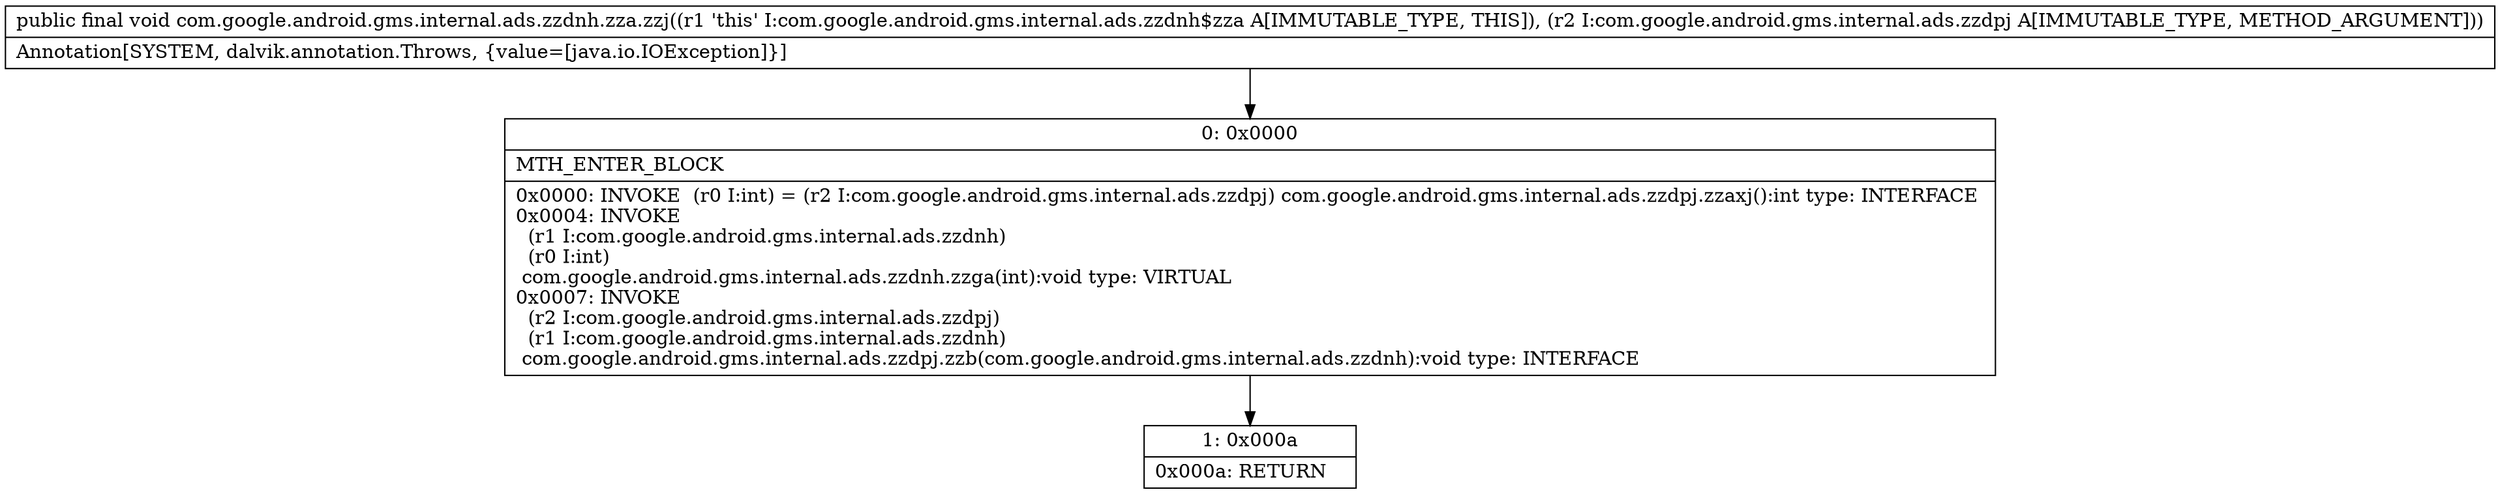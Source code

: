 digraph "CFG forcom.google.android.gms.internal.ads.zzdnh.zza.zzj(Lcom\/google\/android\/gms\/internal\/ads\/zzdpj;)V" {
Node_0 [shape=record,label="{0\:\ 0x0000|MTH_ENTER_BLOCK\l|0x0000: INVOKE  (r0 I:int) = (r2 I:com.google.android.gms.internal.ads.zzdpj) com.google.android.gms.internal.ads.zzdpj.zzaxj():int type: INTERFACE \l0x0004: INVOKE  \l  (r1 I:com.google.android.gms.internal.ads.zzdnh)\l  (r0 I:int)\l com.google.android.gms.internal.ads.zzdnh.zzga(int):void type: VIRTUAL \l0x0007: INVOKE  \l  (r2 I:com.google.android.gms.internal.ads.zzdpj)\l  (r1 I:com.google.android.gms.internal.ads.zzdnh)\l com.google.android.gms.internal.ads.zzdpj.zzb(com.google.android.gms.internal.ads.zzdnh):void type: INTERFACE \l}"];
Node_1 [shape=record,label="{1\:\ 0x000a|0x000a: RETURN   \l}"];
MethodNode[shape=record,label="{public final void com.google.android.gms.internal.ads.zzdnh.zza.zzj((r1 'this' I:com.google.android.gms.internal.ads.zzdnh$zza A[IMMUTABLE_TYPE, THIS]), (r2 I:com.google.android.gms.internal.ads.zzdpj A[IMMUTABLE_TYPE, METHOD_ARGUMENT]))  | Annotation[SYSTEM, dalvik.annotation.Throws, \{value=[java.io.IOException]\}]\l}"];
MethodNode -> Node_0;
Node_0 -> Node_1;
}

